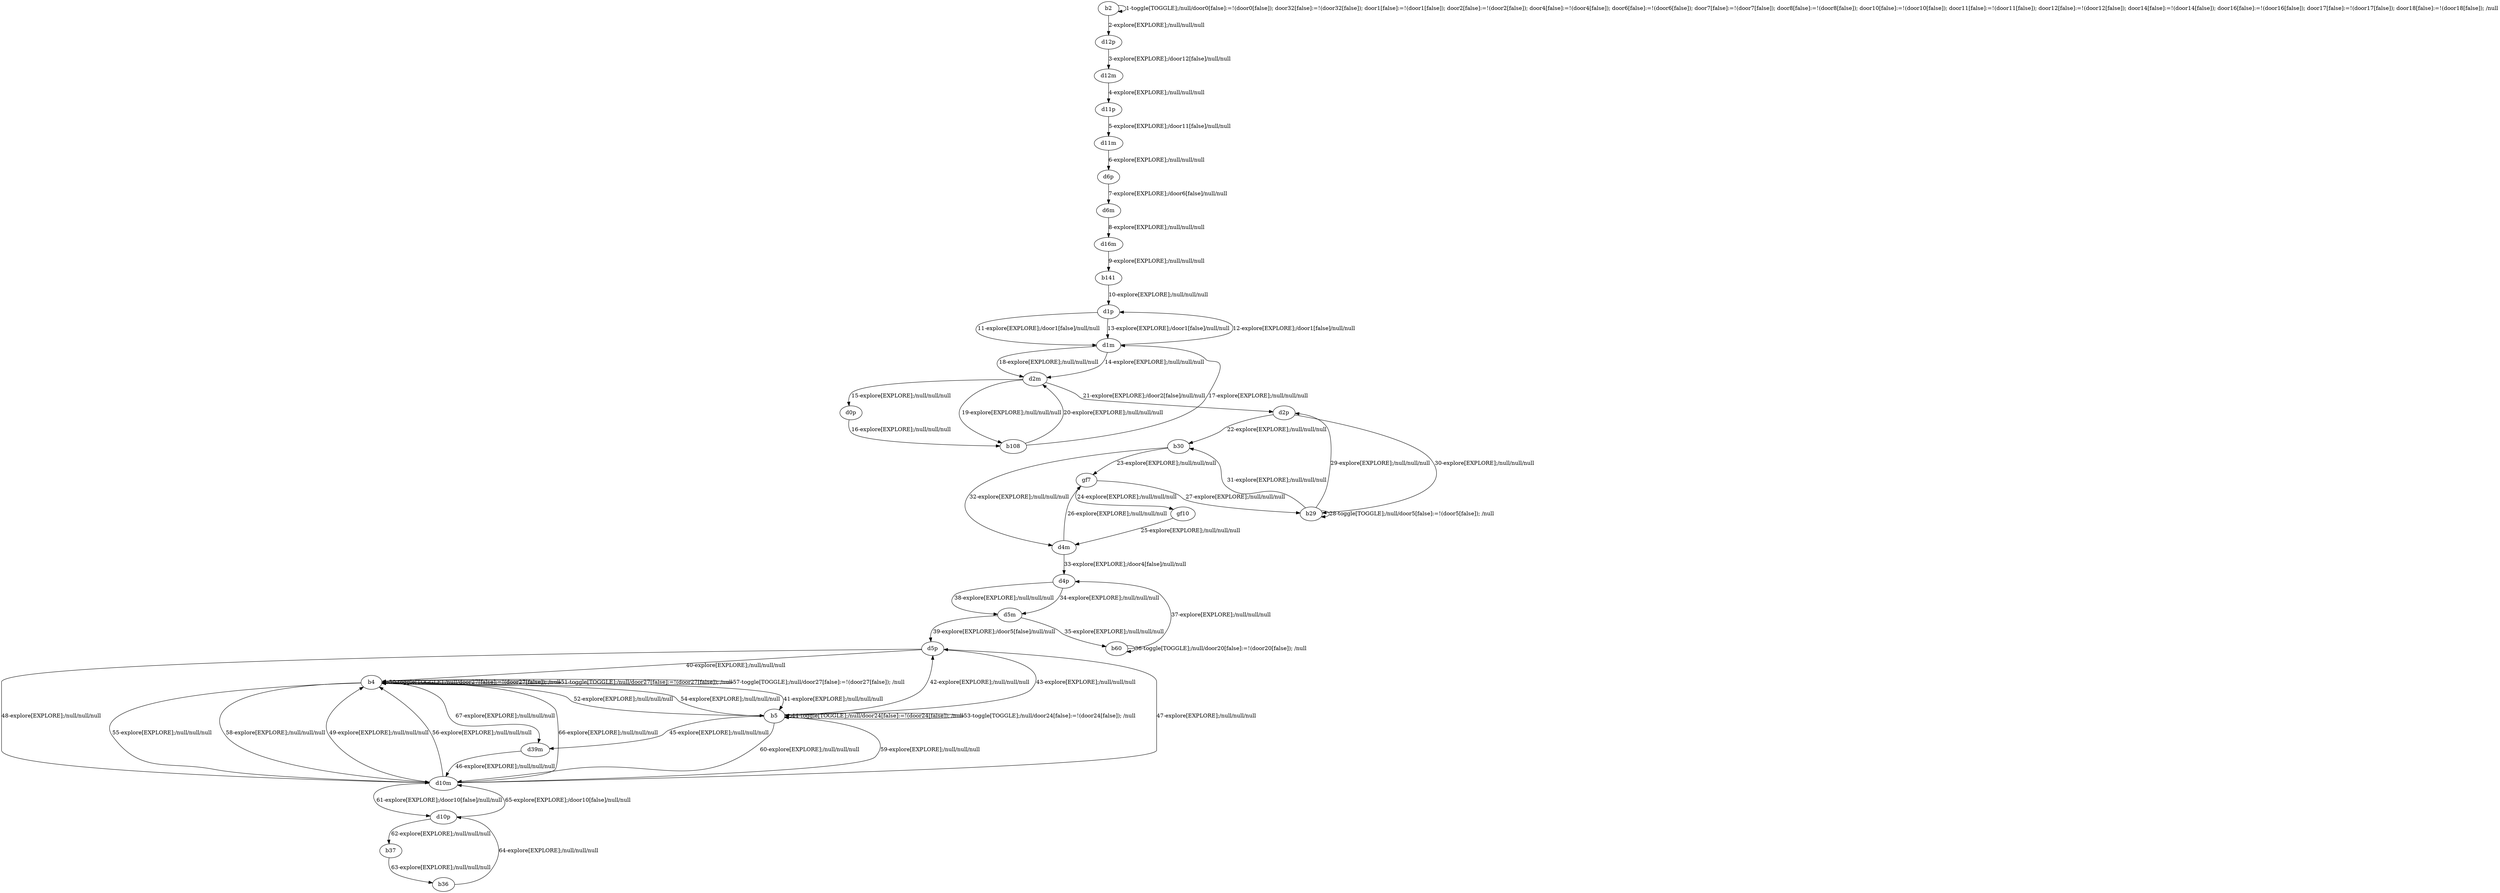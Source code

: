 # Total number of goals covered by this test: 1
# b5 --> d39m

digraph g {
"b2" -> "b2" [label = "1-toggle[TOGGLE];/null/door0[false]:=!(door0[false]); door32[false]:=!(door32[false]); door1[false]:=!(door1[false]); door2[false]:=!(door2[false]); door4[false]:=!(door4[false]); door6[false]:=!(door6[false]); door7[false]:=!(door7[false]); door8[false]:=!(door8[false]); door10[false]:=!(door10[false]); door11[false]:=!(door11[false]); door12[false]:=!(door12[false]); door14[false]:=!(door14[false]); door16[false]:=!(door16[false]); door17[false]:=!(door17[false]); door18[false]:=!(door18[false]); /null"];
"b2" -> "d12p" [label = "2-explore[EXPLORE];/null/null/null"];
"d12p" -> "d12m" [label = "3-explore[EXPLORE];/door12[false]/null/null"];
"d12m" -> "d11p" [label = "4-explore[EXPLORE];/null/null/null"];
"d11p" -> "d11m" [label = "5-explore[EXPLORE];/door11[false]/null/null"];
"d11m" -> "d6p" [label = "6-explore[EXPLORE];/null/null/null"];
"d6p" -> "d6m" [label = "7-explore[EXPLORE];/door6[false]/null/null"];
"d6m" -> "d16m" [label = "8-explore[EXPLORE];/null/null/null"];
"d16m" -> "b141" [label = "9-explore[EXPLORE];/null/null/null"];
"b141" -> "d1p" [label = "10-explore[EXPLORE];/null/null/null"];
"d1p" -> "d1m" [label = "11-explore[EXPLORE];/door1[false]/null/null"];
"d1m" -> "d1p" [label = "12-explore[EXPLORE];/door1[false]/null/null"];
"d1p" -> "d1m" [label = "13-explore[EXPLORE];/door1[false]/null/null"];
"d1m" -> "d2m" [label = "14-explore[EXPLORE];/null/null/null"];
"d2m" -> "d0p" [label = "15-explore[EXPLORE];/null/null/null"];
"d0p" -> "b108" [label = "16-explore[EXPLORE];/null/null/null"];
"b108" -> "d1m" [label = "17-explore[EXPLORE];/null/null/null"];
"d1m" -> "d2m" [label = "18-explore[EXPLORE];/null/null/null"];
"d2m" -> "b108" [label = "19-explore[EXPLORE];/null/null/null"];
"b108" -> "d2m" [label = "20-explore[EXPLORE];/null/null/null"];
"d2m" -> "d2p" [label = "21-explore[EXPLORE];/door2[false]/null/null"];
"d2p" -> "b30" [label = "22-explore[EXPLORE];/null/null/null"];
"b30" -> "gf7" [label = "23-explore[EXPLORE];/null/null/null"];
"gf7" -> "gf10" [label = "24-explore[EXPLORE];/null/null/null"];
"gf10" -> "d4m" [label = "25-explore[EXPLORE];/null/null/null"];
"d4m" -> "gf7" [label = "26-explore[EXPLORE];/null/null/null"];
"gf7" -> "b29" [label = "27-explore[EXPLORE];/null/null/null"];
"b29" -> "b29" [label = "28-toggle[TOGGLE];/null/door5[false]:=!(door5[false]); /null"];
"b29" -> "d2p" [label = "29-explore[EXPLORE];/null/null/null"];
"d2p" -> "b29" [label = "30-explore[EXPLORE];/null/null/null"];
"b29" -> "b30" [label = "31-explore[EXPLORE];/null/null/null"];
"b30" -> "d4m" [label = "32-explore[EXPLORE];/null/null/null"];
"d4m" -> "d4p" [label = "33-explore[EXPLORE];/door4[false]/null/null"];
"d4p" -> "d5m" [label = "34-explore[EXPLORE];/null/null/null"];
"d5m" -> "b60" [label = "35-explore[EXPLORE];/null/null/null"];
"b60" -> "b60" [label = "36-toggle[TOGGLE];/null/door20[false]:=!(door20[false]); /null"];
"b60" -> "d4p" [label = "37-explore[EXPLORE];/null/null/null"];
"d4p" -> "d5m" [label = "38-explore[EXPLORE];/null/null/null"];
"d5m" -> "d5p" [label = "39-explore[EXPLORE];/door5[false]/null/null"];
"d5p" -> "b4" [label = "40-explore[EXPLORE];/null/null/null"];
"b4" -> "b5" [label = "41-explore[EXPLORE];/null/null/null"];
"b5" -> "d5p" [label = "42-explore[EXPLORE];/null/null/null"];
"d5p" -> "b5" [label = "43-explore[EXPLORE];/null/null/null"];
"b5" -> "b5" [label = "44-toggle[TOGGLE];/null/door24[false]:=!(door24[false]); /null"];
"b5" -> "d39m" [label = "45-explore[EXPLORE];/null/null/null"];
"d39m" -> "d10m" [label = "46-explore[EXPLORE];/null/null/null"];
"d10m" -> "d5p" [label = "47-explore[EXPLORE];/null/null/null"];
"d5p" -> "d10m" [label = "48-explore[EXPLORE];/null/null/null"];
"d10m" -> "b4" [label = "49-explore[EXPLORE];/null/null/null"];
"b4" -> "b4" [label = "50-toggle[TOGGLE];/null/door27[false]:=!(door27[false]); /null"];
"b4" -> "b4" [label = "51-toggle[TOGGLE];/null/door27[false]:=!(door27[false]); /null"];
"b4" -> "b5" [label = "52-explore[EXPLORE];/null/null/null"];
"b5" -> "b5" [label = "53-toggle[TOGGLE];/null/door24[false]:=!(door24[false]); /null"];
"b5" -> "b4" [label = "54-explore[EXPLORE];/null/null/null"];
"b4" -> "d10m" [label = "55-explore[EXPLORE];/null/null/null"];
"d10m" -> "b4" [label = "56-explore[EXPLORE];/null/null/null"];
"b4" -> "b4" [label = "57-toggle[TOGGLE];/null/door27[false]:=!(door27[false]); /null"];
"b4" -> "d10m" [label = "58-explore[EXPLORE];/null/null/null"];
"d10m" -> "b5" [label = "59-explore[EXPLORE];/null/null/null"];
"b5" -> "d10m" [label = "60-explore[EXPLORE];/null/null/null"];
"d10m" -> "d10p" [label = "61-explore[EXPLORE];/door10[false]/null/null"];
"d10p" -> "b37" [label = "62-explore[EXPLORE];/null/null/null"];
"b37" -> "b36" [label = "63-explore[EXPLORE];/null/null/null"];
"b36" -> "d10p" [label = "64-explore[EXPLORE];/null/null/null"];
"d10p" -> "d10m" [label = "65-explore[EXPLORE];/door10[false]/null/null"];
"d10m" -> "b4" [label = "66-explore[EXPLORE];/null/null/null"];
"b4" -> "d39m" [label = "67-explore[EXPLORE];/null/null/null"];
}